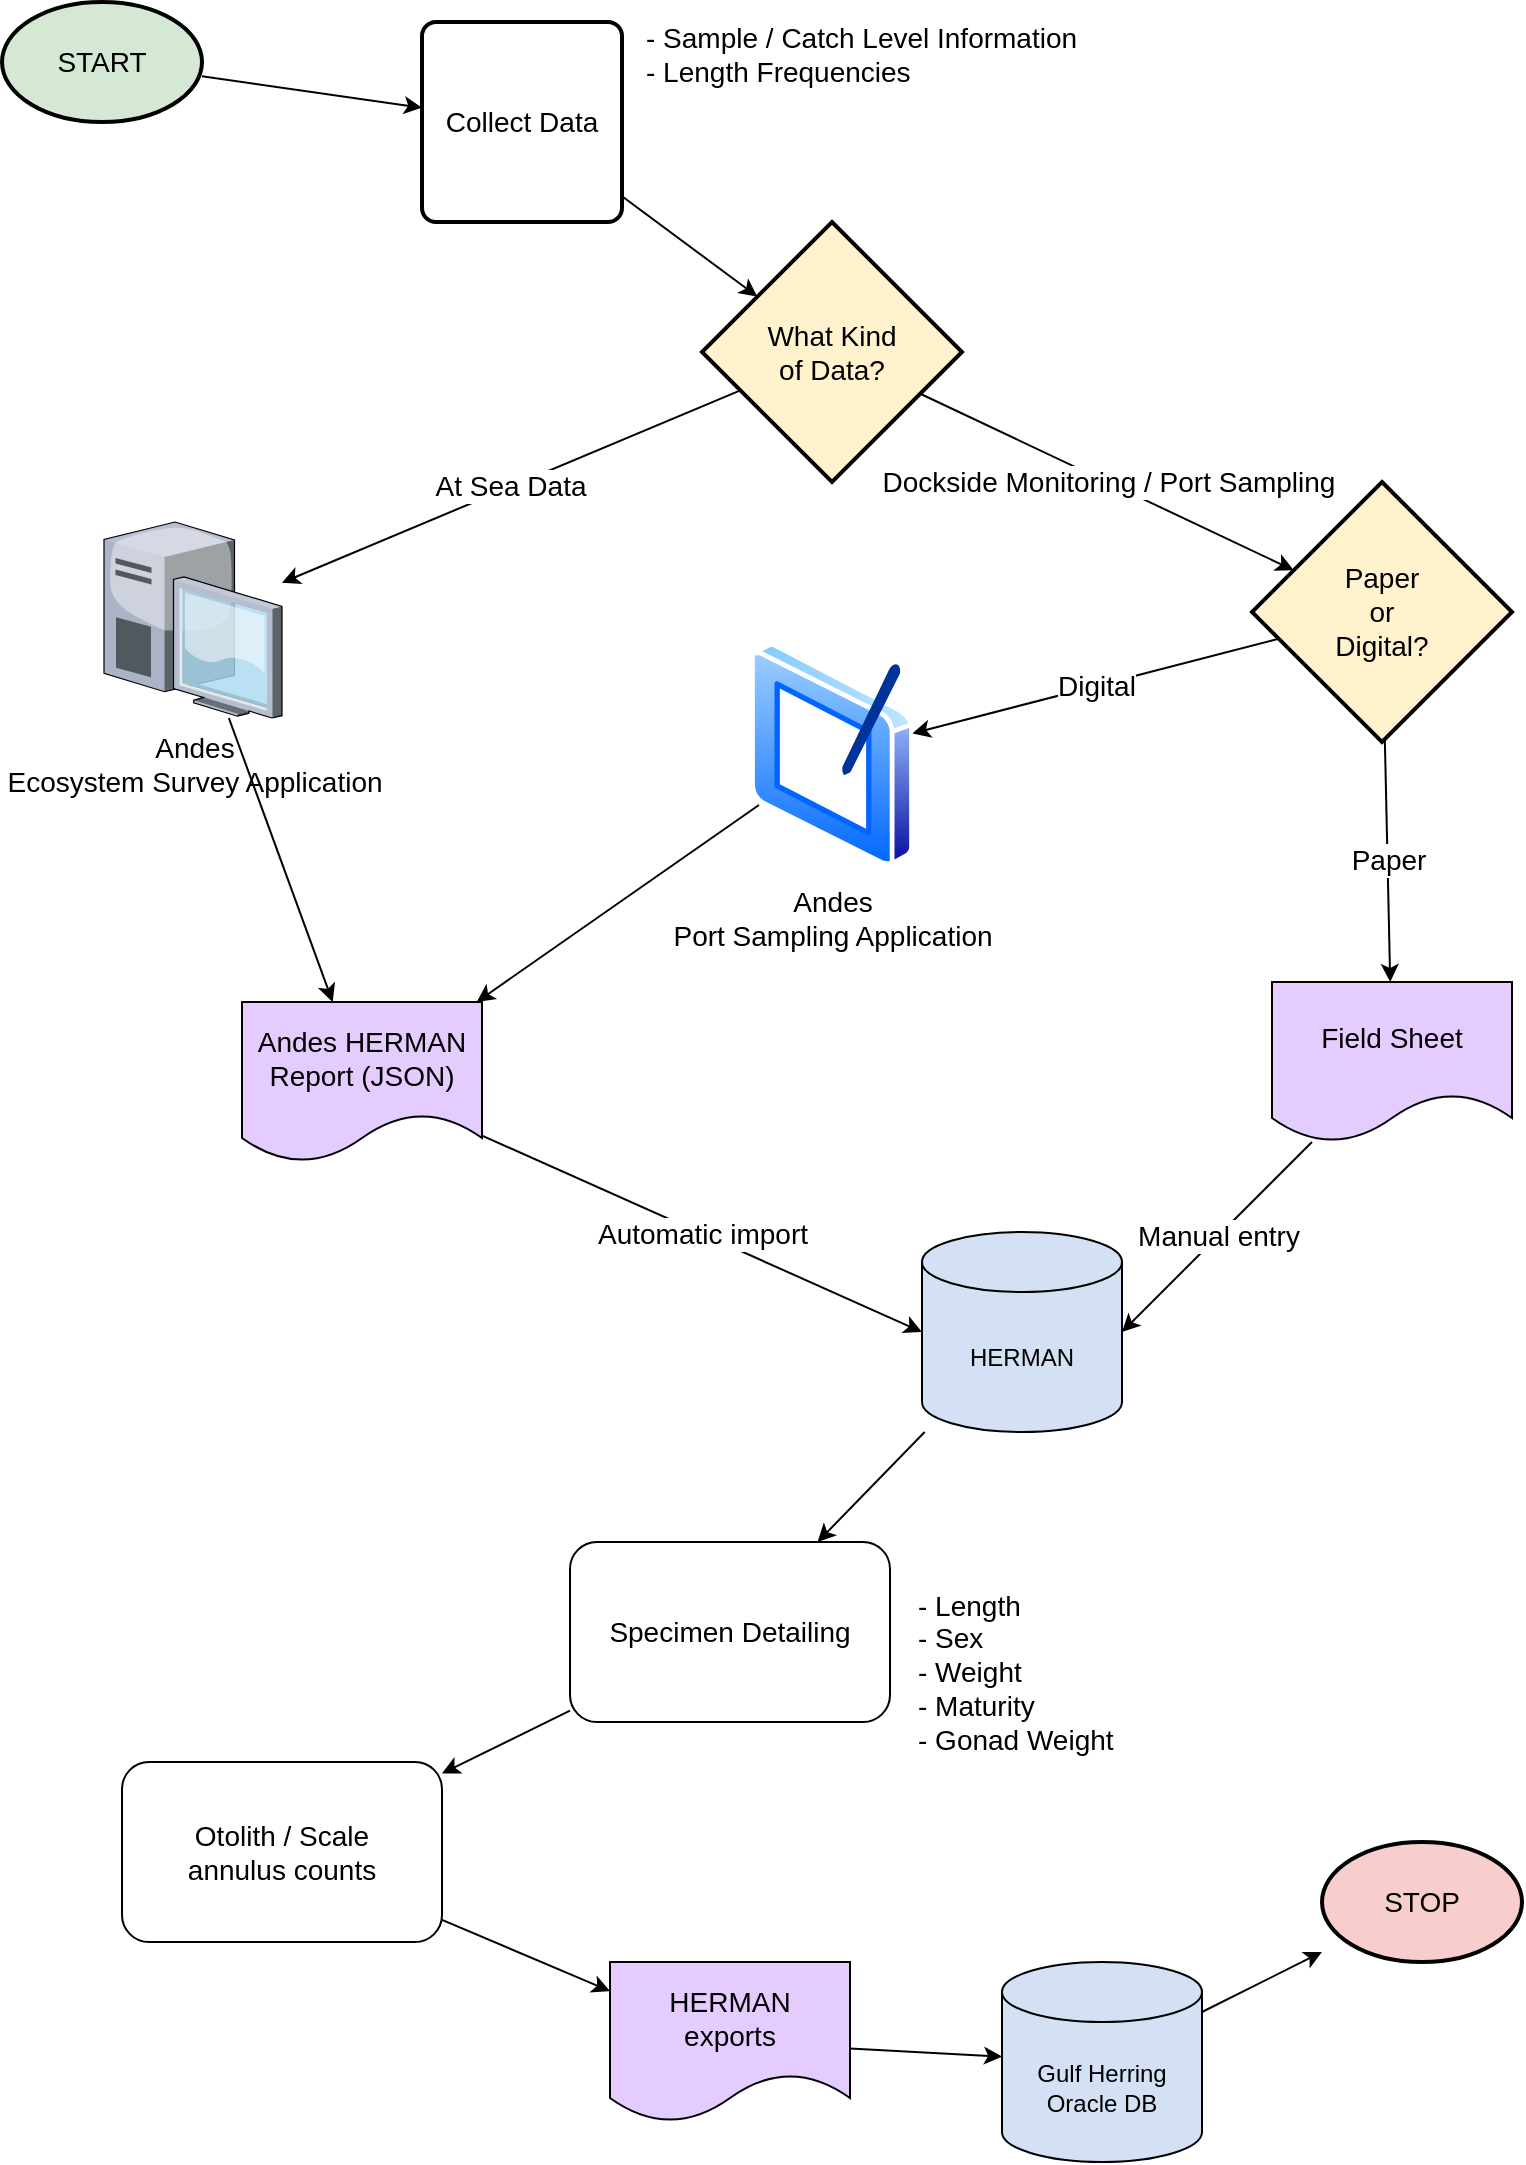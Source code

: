 <mxfile version="22.1.3" type="github">
  <diagram id="C5RBs43oDa-KdzZeNtuy" name="Page-1">
    <mxGraphModel dx="1186" dy="763" grid="1" gridSize="10" guides="1" tooltips="1" connect="1" arrows="1" fold="1" page="1" pageScale="1" pageWidth="827" pageHeight="1169" math="0" shadow="0">
      <root>
        <mxCell id="WIyWlLk6GJQsqaUBKTNV-0" />
        <mxCell id="WIyWlLk6GJQsqaUBKTNV-1" parent="WIyWlLk6GJQsqaUBKTNV-0" />
        <mxCell id="TlhrCSe95SY9jLTqjl-a-2" value="" style="rounded=0;orthogonalLoop=1;jettySize=auto;html=1;fontSize=14;" edge="1" parent="WIyWlLk6GJQsqaUBKTNV-1" source="TlhrCSe95SY9jLTqjl-a-0" target="TlhrCSe95SY9jLTqjl-a-5">
          <mxGeometry relative="1" as="geometry">
            <mxPoint x="190" y="550" as="targetPoint" />
          </mxGeometry>
        </mxCell>
        <mxCell id="TlhrCSe95SY9jLTqjl-a-0" value="START" style="strokeWidth=2;html=1;shape=mxgraph.flowchart.start_1;whiteSpace=wrap;fontSize=14;fillColor=#D5E8D4;" vertex="1" parent="WIyWlLk6GJQsqaUBKTNV-1">
          <mxGeometry x="30" y="40" width="100" height="60" as="geometry" />
        </mxCell>
        <mxCell id="TlhrCSe95SY9jLTqjl-a-4" value="" style="rounded=0;orthogonalLoop=1;jettySize=auto;html=1;fontSize=14;" edge="1" parent="WIyWlLk6GJQsqaUBKTNV-1" source="TlhrCSe95SY9jLTqjl-a-5" target="TlhrCSe95SY9jLTqjl-a-3">
          <mxGeometry relative="1" as="geometry">
            <mxPoint x="310" y="550" as="sourcePoint" />
          </mxGeometry>
        </mxCell>
        <mxCell id="TlhrCSe95SY9jLTqjl-a-9" value="Dockside Monitoring / Port Sampling" style="rounded=0;orthogonalLoop=1;jettySize=auto;html=1;fontSize=14;" edge="1" parent="WIyWlLk6GJQsqaUBKTNV-1" source="TlhrCSe95SY9jLTqjl-a-3" target="TlhrCSe95SY9jLTqjl-a-21">
          <mxGeometry relative="1" as="geometry">
            <mxPoint x="395" y="80" as="targetPoint" />
          </mxGeometry>
        </mxCell>
        <mxCell id="TlhrCSe95SY9jLTqjl-a-12" value="At Sea Data" style="rounded=0;orthogonalLoop=1;jettySize=auto;html=1;fontSize=14;" edge="1" parent="WIyWlLk6GJQsqaUBKTNV-1" source="TlhrCSe95SY9jLTqjl-a-3" target="TlhrCSe95SY9jLTqjl-a-11">
          <mxGeometry relative="1" as="geometry" />
        </mxCell>
        <mxCell id="TlhrCSe95SY9jLTqjl-a-3" value="What Kind &lt;br style=&quot;font-size: 14px;&quot;&gt;of Data?" style="rhombus;whiteSpace=wrap;html=1;strokeWidth=2;fontSize=14;fillColor=#FFF2CC;" vertex="1" parent="WIyWlLk6GJQsqaUBKTNV-1">
          <mxGeometry x="380" y="150" width="130" height="130" as="geometry" />
        </mxCell>
        <mxCell id="TlhrCSe95SY9jLTqjl-a-5" value="Collect Data" style="rounded=1;whiteSpace=wrap;html=1;absoluteArcSize=1;arcSize=14;strokeWidth=2;fontSize=14;" vertex="1" parent="WIyWlLk6GJQsqaUBKTNV-1">
          <mxGeometry x="240" y="50" width="100" height="100" as="geometry" />
        </mxCell>
        <mxCell id="TlhrCSe95SY9jLTqjl-a-24" style="rounded=0;orthogonalLoop=1;jettySize=auto;html=1;fontSize=14;" edge="1" parent="WIyWlLk6GJQsqaUBKTNV-1" source="TlhrCSe95SY9jLTqjl-a-10" target="TlhrCSe95SY9jLTqjl-a-13">
          <mxGeometry relative="1" as="geometry" />
        </mxCell>
        <mxCell id="TlhrCSe95SY9jLTqjl-a-10" value="Andes&lt;br style=&quot;font-size: 14px;&quot;&gt;Port Sampling Application" style="image;aspect=fixed;perimeter=ellipsePerimeter;html=1;align=center;shadow=0;dashed=0;spacingTop=3;image=img/lib/active_directory/tablet_pc.svg;fontSize=14;" vertex="1" parent="WIyWlLk6GJQsqaUBKTNV-1">
          <mxGeometry x="404.05" y="360" width="81.9" height="112.19" as="geometry" />
        </mxCell>
        <mxCell id="TlhrCSe95SY9jLTqjl-a-14" style="rounded=0;orthogonalLoop=1;jettySize=auto;html=1;fontSize=14;" edge="1" parent="WIyWlLk6GJQsqaUBKTNV-1" source="TlhrCSe95SY9jLTqjl-a-11" target="TlhrCSe95SY9jLTqjl-a-13">
          <mxGeometry relative="1" as="geometry" />
        </mxCell>
        <mxCell id="TlhrCSe95SY9jLTqjl-a-11" value="Andes&lt;br style=&quot;font-size: 14px;&quot;&gt;Ecosystem Survey Application" style="verticalLabelPosition=bottom;sketch=0;aspect=fixed;html=1;verticalAlign=top;strokeColor=none;align=center;outlineConnect=0;shape=mxgraph.citrix.desktop;fontSize=14;" vertex="1" parent="WIyWlLk6GJQsqaUBKTNV-1">
          <mxGeometry x="81" y="300" width="89" height="98" as="geometry" />
        </mxCell>
        <mxCell id="TlhrCSe95SY9jLTqjl-a-17" value="Automatic import" style="rounded=0;orthogonalLoop=1;jettySize=auto;html=1;fontSize=14;entryX=0;entryY=0.5;entryDx=0;entryDy=0;entryPerimeter=0;" edge="1" parent="WIyWlLk6GJQsqaUBKTNV-1" source="TlhrCSe95SY9jLTqjl-a-13" target="TlhrCSe95SY9jLTqjl-a-35">
          <mxGeometry relative="1" as="geometry">
            <mxPoint x="404.96" y="667.3" as="targetPoint" />
          </mxGeometry>
        </mxCell>
        <mxCell id="TlhrCSe95SY9jLTqjl-a-13" value="Andes HERMAN Report (JSON)" style="shape=document;whiteSpace=wrap;html=1;boundedLbl=1;fontSize=14;fillColor=#E5CCFF;" vertex="1" parent="WIyWlLk6GJQsqaUBKTNV-1">
          <mxGeometry x="150" y="540" width="120" height="80" as="geometry" />
        </mxCell>
        <mxCell id="TlhrCSe95SY9jLTqjl-a-30" value="" style="rounded=0;orthogonalLoop=1;jettySize=auto;html=1;" edge="1" parent="WIyWlLk6GJQsqaUBKTNV-1" source="TlhrCSe95SY9jLTqjl-a-35" target="TlhrCSe95SY9jLTqjl-a-29">
          <mxGeometry relative="1" as="geometry">
            <mxPoint x="460" y="760" as="sourcePoint" />
          </mxGeometry>
        </mxCell>
        <mxCell id="TlhrCSe95SY9jLTqjl-a-18" value="- Sample / Catch Level Information&amp;nbsp;&lt;br style=&quot;font-size: 14px;&quot;&gt;- Length Frequencies&lt;br style=&quot;font-size: 14px;&quot;&gt;&lt;div style=&quot;font-size: 14px;&quot;&gt;&lt;br style=&quot;font-size: 14px;&quot;&gt;&lt;/div&gt;" style="text;html=1;strokeColor=none;fillColor=none;align=left;verticalAlign=middle;whiteSpace=wrap;rounded=0;fontSize=14;" vertex="1" parent="WIyWlLk6GJQsqaUBKTNV-1">
          <mxGeometry x="350" y="40" width="250" height="70" as="geometry" />
        </mxCell>
        <mxCell id="TlhrCSe95SY9jLTqjl-a-22" value="Digital" style="rounded=0;orthogonalLoop=1;jettySize=auto;html=1;fontSize=14;" edge="1" parent="WIyWlLk6GJQsqaUBKTNV-1" source="TlhrCSe95SY9jLTqjl-a-21" target="TlhrCSe95SY9jLTqjl-a-10">
          <mxGeometry relative="1" as="geometry" />
        </mxCell>
        <mxCell id="TlhrCSe95SY9jLTqjl-a-23" value="Paper" style="rounded=0;orthogonalLoop=1;jettySize=auto;html=1;fontSize=14;" edge="1" parent="WIyWlLk6GJQsqaUBKTNV-1" source="TlhrCSe95SY9jLTqjl-a-21" target="TlhrCSe95SY9jLTqjl-a-25">
          <mxGeometry relative="1" as="geometry">
            <mxPoint x="710" y="460" as="targetPoint" />
          </mxGeometry>
        </mxCell>
        <mxCell id="TlhrCSe95SY9jLTqjl-a-21" value="Paper &lt;br style=&quot;font-size: 14px;&quot;&gt;or &lt;br style=&quot;font-size: 14px;&quot;&gt;Digital?" style="rhombus;whiteSpace=wrap;html=1;strokeWidth=2;fontSize=14;fillColor=#FFF2CC;" vertex="1" parent="WIyWlLk6GJQsqaUBKTNV-1">
          <mxGeometry x="655" y="280" width="130" height="130" as="geometry" />
        </mxCell>
        <mxCell id="TlhrCSe95SY9jLTqjl-a-28" value="Manual entry" style="rounded=0;orthogonalLoop=1;jettySize=auto;html=1;fontSize=14;entryX=1;entryY=0.5;entryDx=0;entryDy=0;entryPerimeter=0;" edge="1" parent="WIyWlLk6GJQsqaUBKTNV-1" source="TlhrCSe95SY9jLTqjl-a-25" target="TlhrCSe95SY9jLTqjl-a-35">
          <mxGeometry relative="1" as="geometry">
            <mxPoint x="479.04" y="672.97" as="targetPoint" />
          </mxGeometry>
        </mxCell>
        <mxCell id="TlhrCSe95SY9jLTqjl-a-25" value="Field Sheet" style="shape=document;whiteSpace=wrap;html=1;boundedLbl=1;fontSize=14;fillColor=#E5CCFF;" vertex="1" parent="WIyWlLk6GJQsqaUBKTNV-1">
          <mxGeometry x="665" y="530" width="120" height="80" as="geometry" />
        </mxCell>
        <mxCell id="TlhrCSe95SY9jLTqjl-a-32" value="" style="rounded=0;orthogonalLoop=1;jettySize=auto;html=1;" edge="1" parent="WIyWlLk6GJQsqaUBKTNV-1" source="TlhrCSe95SY9jLTqjl-a-29" target="TlhrCSe95SY9jLTqjl-a-31">
          <mxGeometry relative="1" as="geometry" />
        </mxCell>
        <mxCell id="TlhrCSe95SY9jLTqjl-a-29" value="Specimen Detailing" style="rounded=1;whiteSpace=wrap;html=1;fontSize=14;" vertex="1" parent="WIyWlLk6GJQsqaUBKTNV-1">
          <mxGeometry x="314" y="810" width="160" height="90" as="geometry" />
        </mxCell>
        <mxCell id="TlhrCSe95SY9jLTqjl-a-34" value="" style="rounded=0;orthogonalLoop=1;jettySize=auto;html=1;" edge="1" parent="WIyWlLk6GJQsqaUBKTNV-1" source="TlhrCSe95SY9jLTqjl-a-31" target="TlhrCSe95SY9jLTqjl-a-33">
          <mxGeometry relative="1" as="geometry" />
        </mxCell>
        <mxCell id="TlhrCSe95SY9jLTqjl-a-31" value="Otolith / Scale &lt;br&gt;annulus counts" style="rounded=1;whiteSpace=wrap;html=1;fontSize=14;" vertex="1" parent="WIyWlLk6GJQsqaUBKTNV-1">
          <mxGeometry x="90" y="920" width="160" height="90" as="geometry" />
        </mxCell>
        <mxCell id="TlhrCSe95SY9jLTqjl-a-37" style="rounded=0;orthogonalLoop=1;jettySize=auto;html=1;" edge="1" parent="WIyWlLk6GJQsqaUBKTNV-1" source="TlhrCSe95SY9jLTqjl-a-33" target="TlhrCSe95SY9jLTqjl-a-36">
          <mxGeometry relative="1" as="geometry" />
        </mxCell>
        <mxCell id="TlhrCSe95SY9jLTqjl-a-33" value="HERMAN &lt;br&gt;exports" style="shape=document;whiteSpace=wrap;html=1;boundedLbl=1;fontSize=14;fillColor=#E5CCFF;" vertex="1" parent="WIyWlLk6GJQsqaUBKTNV-1">
          <mxGeometry x="334" y="1020" width="120" height="80" as="geometry" />
        </mxCell>
        <mxCell id="TlhrCSe95SY9jLTqjl-a-35" value="HERMAN" style="shape=cylinder3;whiteSpace=wrap;html=1;boundedLbl=1;backgroundOutline=1;size=15;fillColor=#D4E1F5;" vertex="1" parent="WIyWlLk6GJQsqaUBKTNV-1">
          <mxGeometry x="490" y="655" width="100" height="100" as="geometry" />
        </mxCell>
        <mxCell id="TlhrCSe95SY9jLTqjl-a-40" style="rounded=0;orthogonalLoop=1;jettySize=auto;html=1;" edge="1" parent="WIyWlLk6GJQsqaUBKTNV-1" source="TlhrCSe95SY9jLTqjl-a-36" target="TlhrCSe95SY9jLTqjl-a-39">
          <mxGeometry relative="1" as="geometry" />
        </mxCell>
        <mxCell id="TlhrCSe95SY9jLTqjl-a-36" value="Gulf Herring Oracle DB" style="shape=cylinder3;whiteSpace=wrap;html=1;boundedLbl=1;backgroundOutline=1;size=15;fillColor=#D4E1F5;" vertex="1" parent="WIyWlLk6GJQsqaUBKTNV-1">
          <mxGeometry x="530" y="1020" width="100" height="100" as="geometry" />
        </mxCell>
        <mxCell id="TlhrCSe95SY9jLTqjl-a-38" value="- Length&lt;br&gt;- Sex&lt;br&gt;- Weight&lt;br&gt;- Maturity&lt;br&gt;- Gonad Weight" style="text;html=1;strokeColor=none;fillColor=none;align=left;verticalAlign=middle;whiteSpace=wrap;rounded=0;fontSize=14;" vertex="1" parent="WIyWlLk6GJQsqaUBKTNV-1">
          <mxGeometry x="485.95" y="830" width="150" height="90" as="geometry" />
        </mxCell>
        <mxCell id="TlhrCSe95SY9jLTqjl-a-39" value="STOP" style="strokeWidth=2;html=1;shape=mxgraph.flowchart.start_1;whiteSpace=wrap;fontSize=14;fillColor=#F8CECC;" vertex="1" parent="WIyWlLk6GJQsqaUBKTNV-1">
          <mxGeometry x="690" y="960" width="100" height="60" as="geometry" />
        </mxCell>
      </root>
    </mxGraphModel>
  </diagram>
</mxfile>
